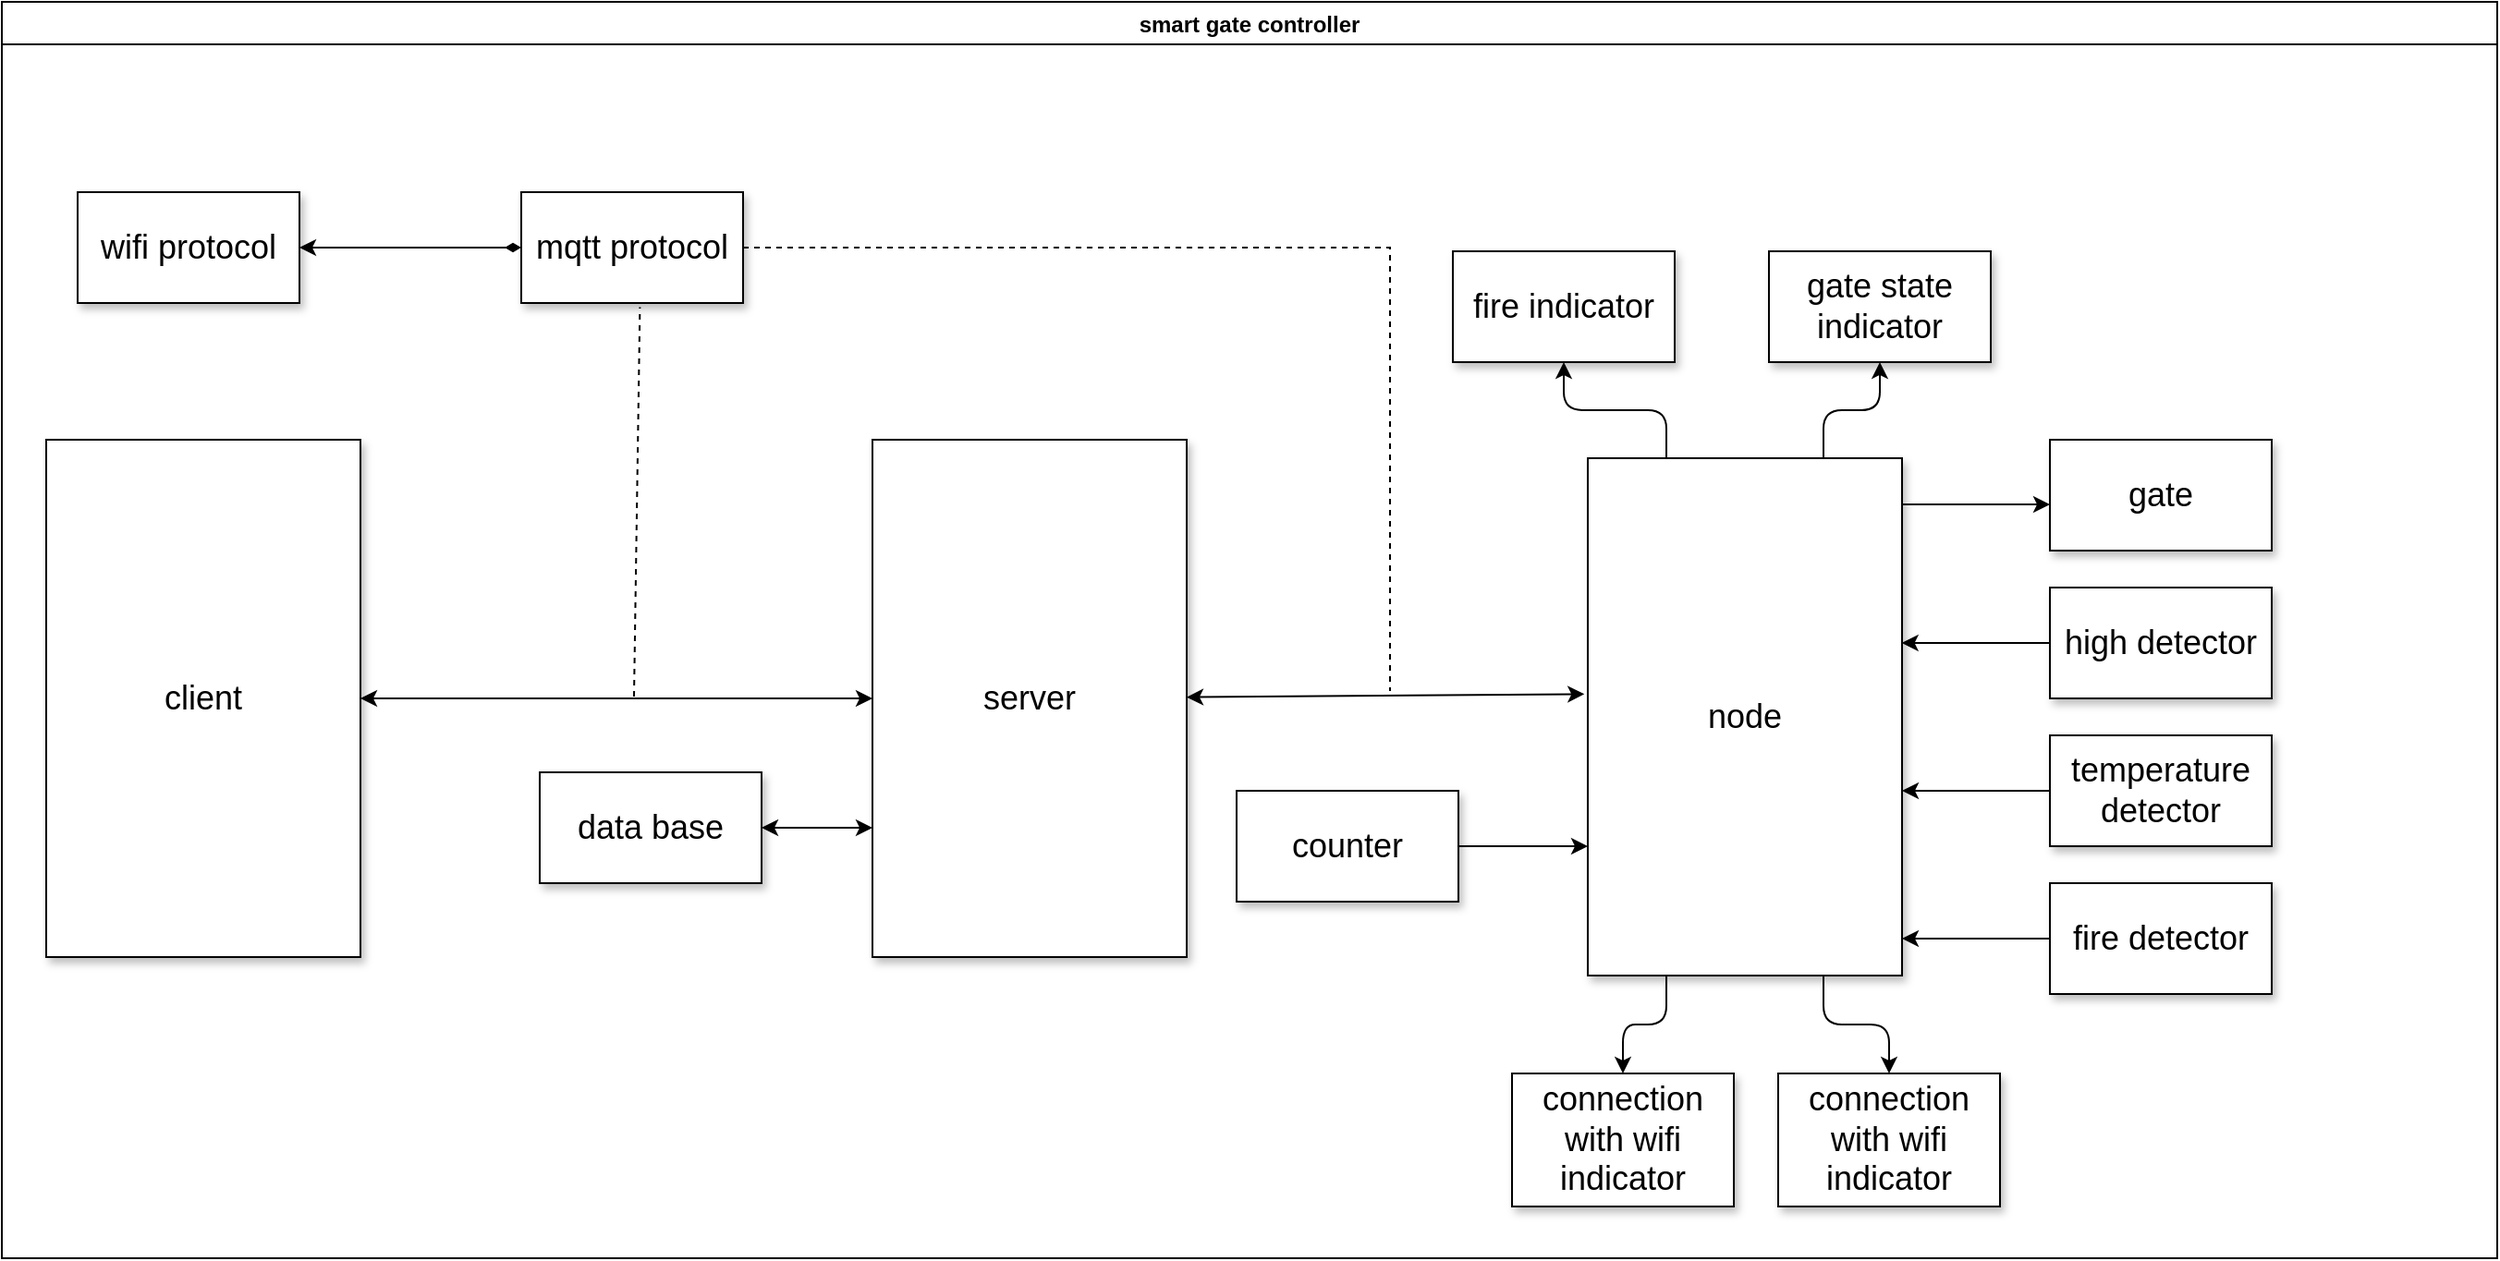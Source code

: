<mxfile version="19.0.3" type="device"><diagram name="Page-1" id="90a13364-a465-7bf4-72fc-28e22215d7a0"><mxGraphModel dx="3628.5" dy="1149" grid="0" gridSize="10" guides="1" tooltips="1" connect="1" arrows="1" fold="1" page="1" pageScale="1.5" pageWidth="1169" pageHeight="826" math="0" shadow="0"><root><mxCell id="0" style=";html=1;"/><mxCell id="1" style=";html=1;" parent="0"/><mxCell id="7CeNLUE_wlb6gMScKzrF-28" value="smart gate controller" style="swimlane;" vertex="1" parent="1"><mxGeometry x="-1409" y="253" width="1350" height="680" as="geometry"/></mxCell><mxCell id="7CeNLUE_wlb6gMScKzrF-36" style="edgeStyle=orthogonalEdgeStyle;curved=0;rounded=1;sketch=0;orthogonalLoop=1;jettySize=auto;html=1;exitX=0.25;exitY=0;exitDx=0;exitDy=0;" edge="1" parent="7CeNLUE_wlb6gMScKzrF-28" source="3a17f1ce550125da-2" target="7CeNLUE_wlb6gMScKzrF-32"><mxGeometry relative="1" as="geometry"/></mxCell><mxCell id="7CeNLUE_wlb6gMScKzrF-37" style="edgeStyle=orthogonalEdgeStyle;curved=0;rounded=1;sketch=0;orthogonalLoop=1;jettySize=auto;html=1;exitX=0.75;exitY=0;exitDx=0;exitDy=0;" edge="1" parent="7CeNLUE_wlb6gMScKzrF-28" source="3a17f1ce550125da-2" target="7CeNLUE_wlb6gMScKzrF-33"><mxGeometry relative="1" as="geometry"/></mxCell><mxCell id="7CeNLUE_wlb6gMScKzrF-38" style="edgeStyle=orthogonalEdgeStyle;curved=0;rounded=1;sketch=0;orthogonalLoop=1;jettySize=auto;html=1;exitX=0.25;exitY=1;exitDx=0;exitDy=0;" edge="1" parent="7CeNLUE_wlb6gMScKzrF-28" source="3a17f1ce550125da-2" target="7CeNLUE_wlb6gMScKzrF-35"><mxGeometry relative="1" as="geometry"/></mxCell><mxCell id="7CeNLUE_wlb6gMScKzrF-39" style="edgeStyle=orthogonalEdgeStyle;curved=0;rounded=1;sketch=0;orthogonalLoop=1;jettySize=auto;html=1;exitX=0.75;exitY=1;exitDx=0;exitDy=0;" edge="1" parent="7CeNLUE_wlb6gMScKzrF-28" source="3a17f1ce550125da-2" target="7CeNLUE_wlb6gMScKzrF-34"><mxGeometry relative="1" as="geometry"/></mxCell><mxCell id="3a17f1ce550125da-2" value="node" style="whiteSpace=wrap;html=1;shadow=1;fontSize=18;" parent="7CeNLUE_wlb6gMScKzrF-28" vertex="1"><mxGeometry x="858" y="247" width="170" height="280" as="geometry"/></mxCell><mxCell id="3a17f1ce550125da-4" value="gate" style="whiteSpace=wrap;html=1;shadow=1;fontSize=18;" parent="7CeNLUE_wlb6gMScKzrF-28" vertex="1"><mxGeometry x="1108" y="237" width="120" height="60" as="geometry"/></mxCell><mxCell id="3a17f1ce550125da-13" style="edgeStyle=elbowEdgeStyle;rounded=0;html=1;startArrow=none;startFill=0;jettySize=auto;orthogonalLoop=1;fontSize=18;elbow=vertical;" parent="7CeNLUE_wlb6gMScKzrF-28" source="3a17f1ce550125da-2" target="3a17f1ce550125da-4" edge="1"><mxGeometry relative="1" as="geometry"/></mxCell><mxCell id="3a17f1ce550125da-5" value="high detector" style="whiteSpace=wrap;html=1;shadow=1;fontSize=18;" parent="7CeNLUE_wlb6gMScKzrF-28" vertex="1"><mxGeometry x="1108" y="317" width="120" height="60" as="geometry"/></mxCell><mxCell id="3a17f1ce550125da-14" style="edgeStyle=elbowEdgeStyle;rounded=0;html=1;startArrow=none;startFill=0;jettySize=auto;orthogonalLoop=1;fontSize=18;elbow=vertical;entryX=0.999;entryY=0.358;entryDx=0;entryDy=0;entryPerimeter=0;exitX=0;exitY=0.5;exitDx=0;exitDy=0;" parent="7CeNLUE_wlb6gMScKzrF-28" source="3a17f1ce550125da-5" target="3a17f1ce550125da-2" edge="1"><mxGeometry relative="1" as="geometry"><Array as="points"><mxPoint x="1071" y="347"/></Array></mxGeometry></mxCell><mxCell id="3a17f1ce550125da-6" value="temperature detector" style="whiteSpace=wrap;html=1;shadow=1;fontSize=18;" parent="7CeNLUE_wlb6gMScKzrF-28" vertex="1"><mxGeometry x="1108" y="397" width="120" height="60" as="geometry"/></mxCell><mxCell id="3a17f1ce550125da-15" style="edgeStyle=elbowEdgeStyle;rounded=0;html=1;startArrow=none;startFill=0;jettySize=auto;orthogonalLoop=1;fontSize=18;elbow=vertical;exitX=0;exitY=0.5;exitDx=0;exitDy=0;" parent="7CeNLUE_wlb6gMScKzrF-28" source="3a17f1ce550125da-6" target="3a17f1ce550125da-2" edge="1"><mxGeometry relative="1" as="geometry"><mxPoint x="1481" y="463" as="targetPoint"/></mxGeometry></mxCell><mxCell id="3a17f1ce550125da-7" value="fire detector" style="whiteSpace=wrap;html=1;shadow=1;fontSize=18;" parent="7CeNLUE_wlb6gMScKzrF-28" vertex="1"><mxGeometry x="1108" y="477" width="120" height="60" as="geometry"/></mxCell><mxCell id="3a17f1ce550125da-16" style="edgeStyle=elbowEdgeStyle;rounded=0;html=1;startArrow=none;startFill=0;jettySize=auto;orthogonalLoop=1;fontSize=18;elbow=vertical;exitX=0;exitY=0.5;exitDx=0;exitDy=0;" parent="7CeNLUE_wlb6gMScKzrF-28" source="3a17f1ce550125da-7" target="3a17f1ce550125da-2" edge="1"><mxGeometry relative="1" as="geometry"/></mxCell><mxCell id="3a17f1ce550125da-8" value="wifi protocol" style="whiteSpace=wrap;html=1;shadow=1;fontSize=18;" parent="7CeNLUE_wlb6gMScKzrF-28" vertex="1"><mxGeometry x="41" y="103" width="120" height="60" as="geometry"/></mxCell><mxCell id="3a17f1ce550125da-21" style="edgeStyle=elbowEdgeStyle;rounded=0;html=1;startArrow=none;startFill=0;jettySize=auto;orthogonalLoop=1;fontSize=18;elbow=vertical;" parent="7CeNLUE_wlb6gMScKzrF-28" source="3a17f1ce550125da-9" target="3a17f1ce550125da-2" edge="1"><mxGeometry relative="1" as="geometry"/></mxCell><mxCell id="3a17f1ce550125da-9" value="counter" style="whiteSpace=wrap;html=1;shadow=1;fontSize=18;" parent="7CeNLUE_wlb6gMScKzrF-28" vertex="1"><mxGeometry x="668" y="427" width="120" height="60" as="geometry"/></mxCell><mxCell id="7CeNLUE_wlb6gMScKzrF-27" style="edgeStyle=orthogonalEdgeStyle;rounded=0;orthogonalLoop=1;jettySize=auto;html=1;startArrow=diamondThin;startFill=1;" edge="1" parent="7CeNLUE_wlb6gMScKzrF-28" source="7CeNLUE_wlb6gMScKzrF-1" target="3a17f1ce550125da-8"><mxGeometry relative="1" as="geometry"/></mxCell><mxCell id="7CeNLUE_wlb6gMScKzrF-1" value="mqtt protocol" style="whiteSpace=wrap;html=1;shadow=1;fontSize=18;" vertex="1" parent="7CeNLUE_wlb6gMScKzrF-28"><mxGeometry x="281" y="103" width="120" height="60" as="geometry"/></mxCell><mxCell id="7CeNLUE_wlb6gMScKzrF-12" value="server" style="whiteSpace=wrap;html=1;shadow=1;fontSize=18;" vertex="1" parent="7CeNLUE_wlb6gMScKzrF-28"><mxGeometry x="471" y="237" width="170" height="280" as="geometry"/></mxCell><mxCell id="7CeNLUE_wlb6gMScKzrF-13" value="data base" style="whiteSpace=wrap;html=1;shadow=1;fontSize=18;" vertex="1" parent="7CeNLUE_wlb6gMScKzrF-28"><mxGeometry x="291" y="417" width="120" height="60" as="geometry"/></mxCell><mxCell id="7CeNLUE_wlb6gMScKzrF-20" value="" style="endArrow=classic;startArrow=classic;html=1;rounded=0;entryX=-0.011;entryY=0.456;entryDx=0;entryDy=0;entryPerimeter=0;" edge="1" parent="7CeNLUE_wlb6gMScKzrF-28" source="7CeNLUE_wlb6gMScKzrF-12" target="3a17f1ce550125da-2"><mxGeometry width="50" height="50" relative="1" as="geometry"><mxPoint x="621" y="473" as="sourcePoint"/><mxPoint x="671" y="423" as="targetPoint"/></mxGeometry></mxCell><mxCell id="7CeNLUE_wlb6gMScKzrF-22" value="" style="endArrow=classic;startArrow=classic;html=1;rounded=0;exitX=1;exitY=0.5;exitDx=0;exitDy=0;entryX=0;entryY=0.75;entryDx=0;entryDy=0;" edge="1" parent="7CeNLUE_wlb6gMScKzrF-28" source="7CeNLUE_wlb6gMScKzrF-13" target="7CeNLUE_wlb6gMScKzrF-12"><mxGeometry width="50" height="50" relative="1" as="geometry"><mxPoint x="621" y="473" as="sourcePoint"/><mxPoint x="671" y="423" as="targetPoint"/></mxGeometry></mxCell><mxCell id="7CeNLUE_wlb6gMScKzrF-23" value="" style="endArrow=none;dashed=1;html=1;rounded=0;entryX=0.535;entryY=1.038;entryDx=0;entryDy=0;entryPerimeter=0;" edge="1" parent="7CeNLUE_wlb6gMScKzrF-28" target="7CeNLUE_wlb6gMScKzrF-1"><mxGeometry width="50" height="50" relative="1" as="geometry"><mxPoint x="342" y="376" as="sourcePoint"/><mxPoint x="401" y="183" as="targetPoint"/></mxGeometry></mxCell><mxCell id="7CeNLUE_wlb6gMScKzrF-24" value="" style="endArrow=none;dashed=1;html=1;rounded=0;exitX=1;exitY=0.5;exitDx=0;exitDy=0;" edge="1" parent="7CeNLUE_wlb6gMScKzrF-28" source="7CeNLUE_wlb6gMScKzrF-1"><mxGeometry width="50" height="50" relative="1" as="geometry"><mxPoint x="621" y="473" as="sourcePoint"/><mxPoint x="751" y="373" as="targetPoint"/><Array as="points"><mxPoint x="751" y="133"/></Array></mxGeometry></mxCell><mxCell id="7CeNLUE_wlb6gMScKzrF-32" value="fire indicator" style="whiteSpace=wrap;html=1;shadow=1;fontSize=18;" vertex="1" parent="7CeNLUE_wlb6gMScKzrF-28"><mxGeometry x="785" y="135" width="120" height="60" as="geometry"/></mxCell><mxCell id="7CeNLUE_wlb6gMScKzrF-33" value="gate state indicator" style="whiteSpace=wrap;html=1;shadow=1;fontSize=18;" vertex="1" parent="7CeNLUE_wlb6gMScKzrF-28"><mxGeometry x="956" y="135" width="120" height="60" as="geometry"/></mxCell><mxCell id="7CeNLUE_wlb6gMScKzrF-34" value="connection with wifi indicator" style="whiteSpace=wrap;html=1;shadow=1;fontSize=18;" vertex="1" parent="7CeNLUE_wlb6gMScKzrF-28"><mxGeometry x="961" y="580" width="120" height="72" as="geometry"/></mxCell><mxCell id="7CeNLUE_wlb6gMScKzrF-35" value="connection with wifi indicator" style="whiteSpace=wrap;html=1;shadow=1;fontSize=18;" vertex="1" parent="7CeNLUE_wlb6gMScKzrF-28"><mxGeometry x="817" y="580" width="120" height="72" as="geometry"/></mxCell><mxCell id="7CeNLUE_wlb6gMScKzrF-19" value="client" style="whiteSpace=wrap;html=1;shadow=1;fontSize=18;" vertex="1" parent="7CeNLUE_wlb6gMScKzrF-28"><mxGeometry x="24" y="237" width="170" height="280" as="geometry"/></mxCell><mxCell id="7CeNLUE_wlb6gMScKzrF-21" value="" style="endArrow=classic;startArrow=classic;html=1;rounded=0;entryX=0;entryY=0.5;entryDx=0;entryDy=0;exitX=1;exitY=0.5;exitDx=0;exitDy=0;" edge="1" parent="7CeNLUE_wlb6gMScKzrF-28" source="7CeNLUE_wlb6gMScKzrF-19" target="7CeNLUE_wlb6gMScKzrF-12"><mxGeometry width="50" height="50" relative="1" as="geometry"><mxPoint x="621" y="473" as="sourcePoint"/><mxPoint x="671" y="423" as="targetPoint"/></mxGeometry></mxCell></root></mxGraphModel></diagram></mxfile>